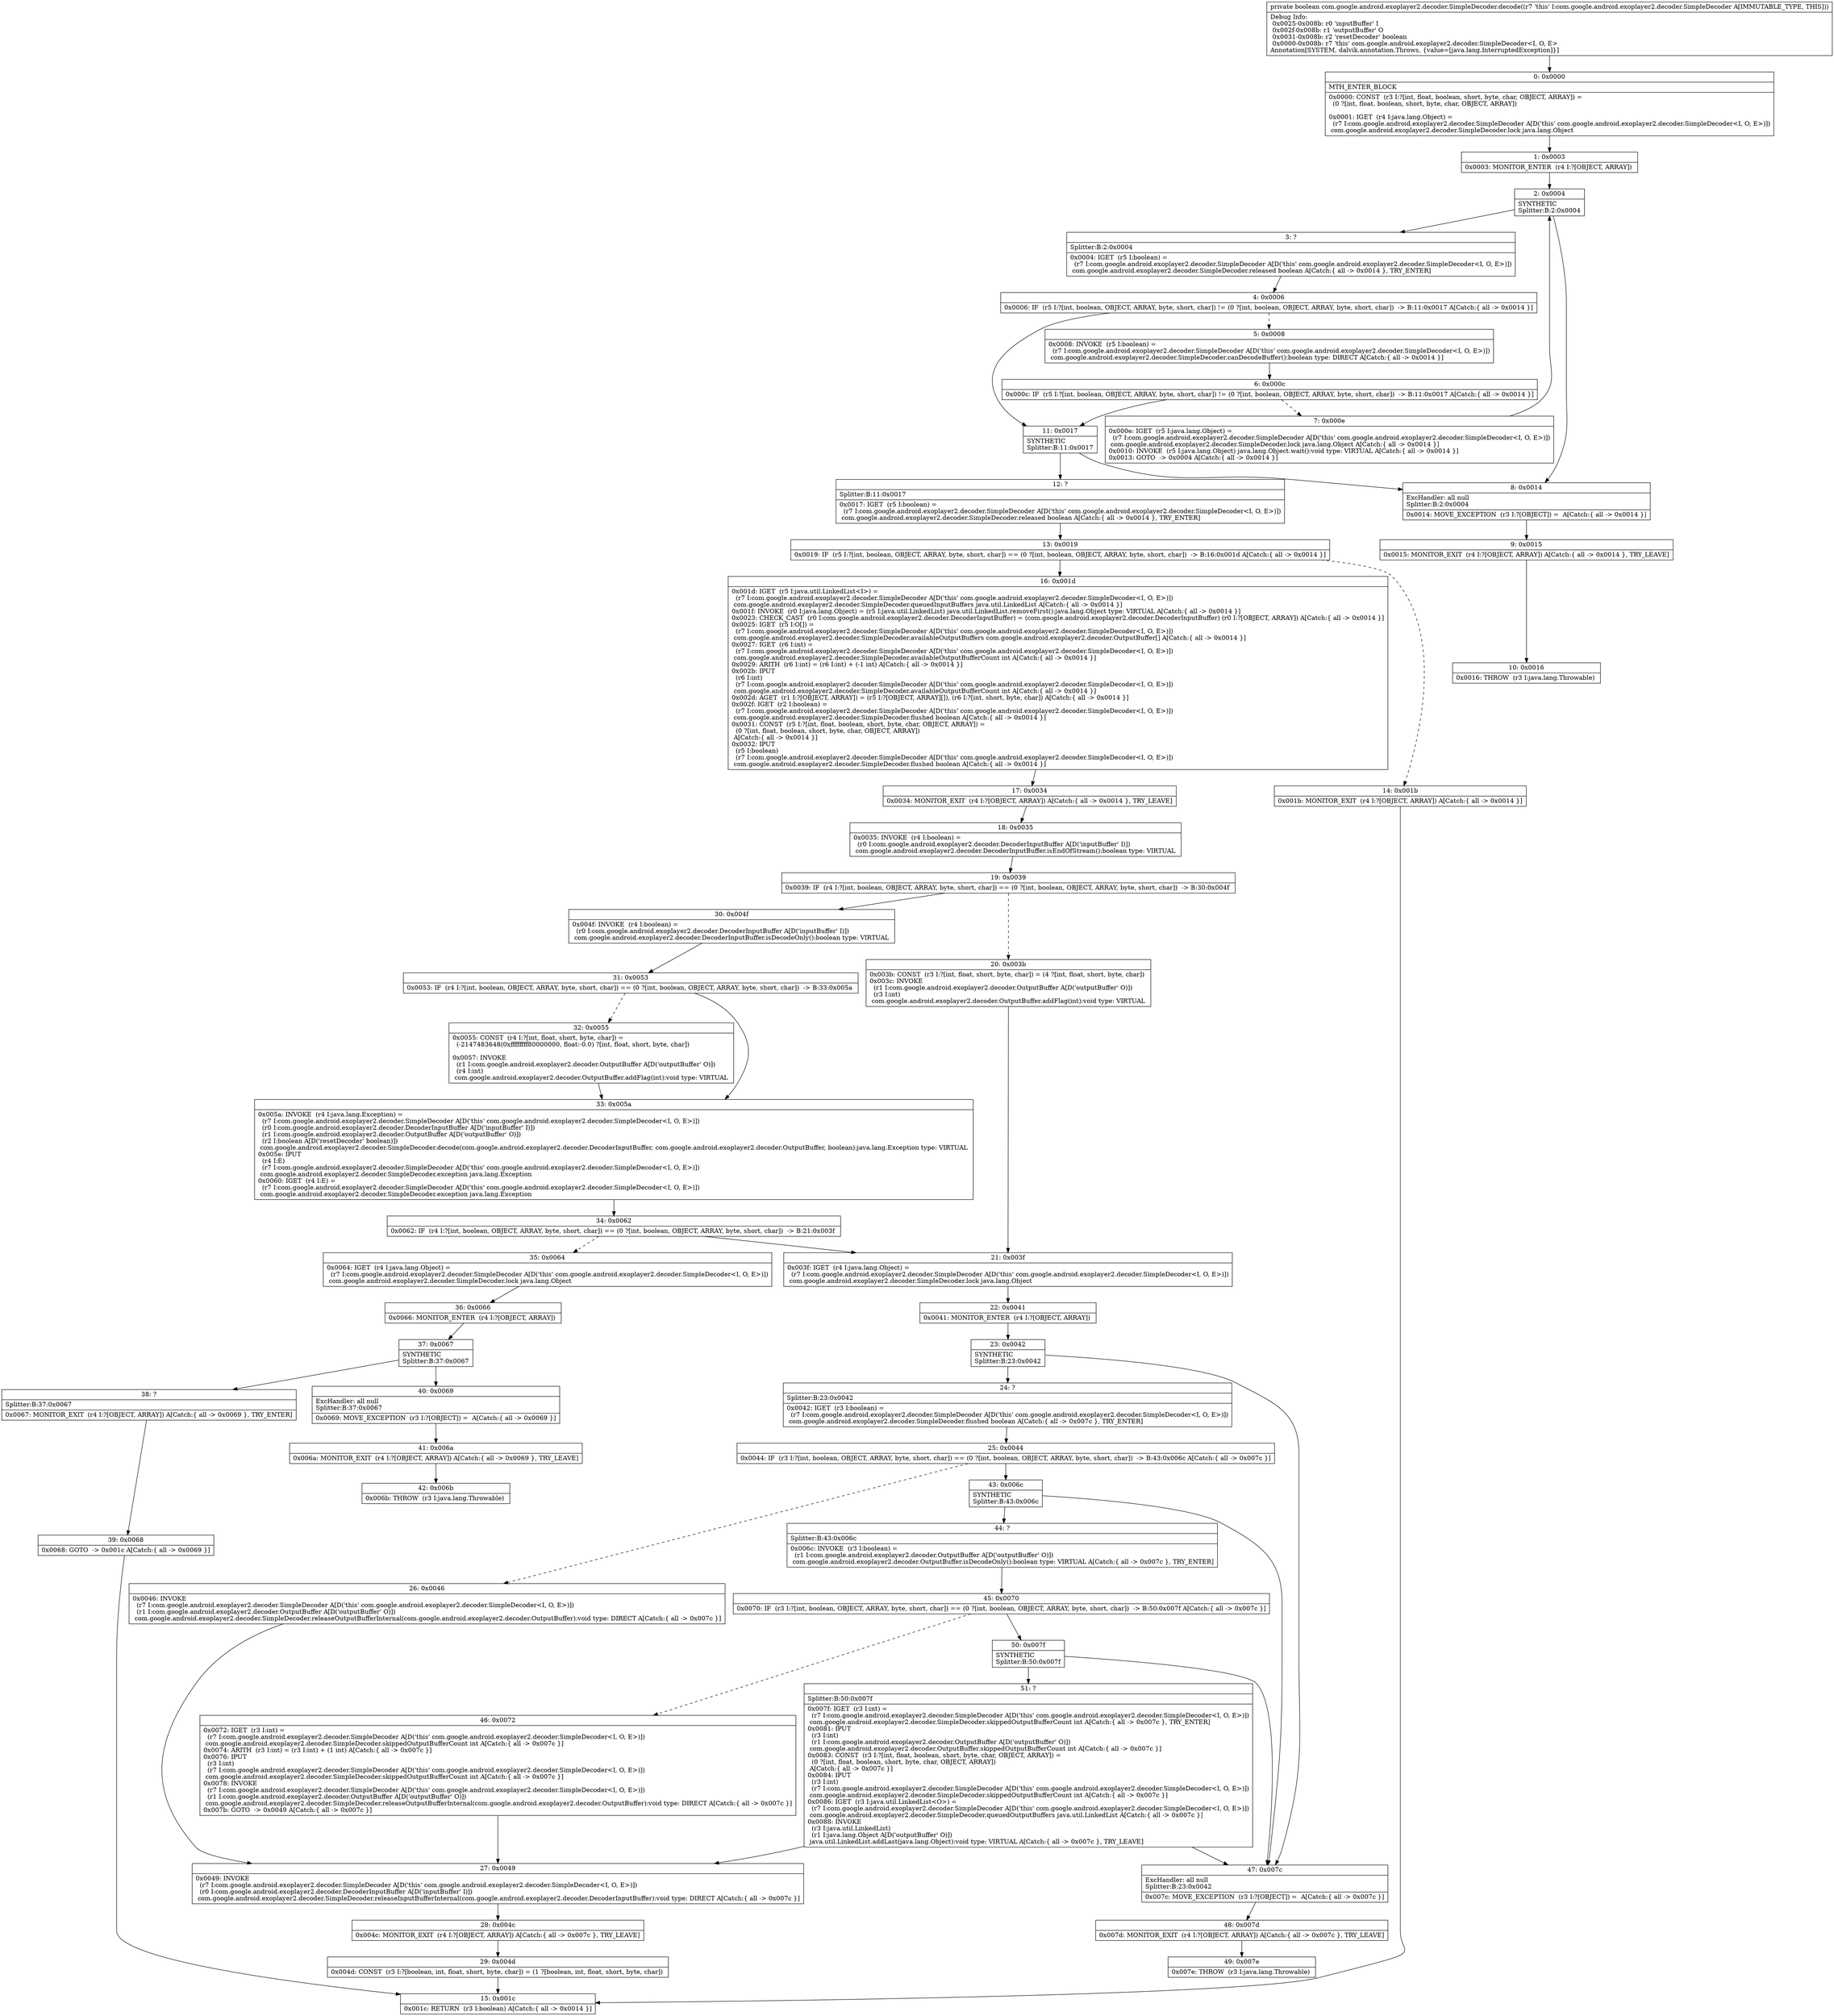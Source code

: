 digraph "CFG forcom.google.android.exoplayer2.decoder.SimpleDecoder.decode()Z" {
Node_0 [shape=record,label="{0\:\ 0x0000|MTH_ENTER_BLOCK\l|0x0000: CONST  (r3 I:?[int, float, boolean, short, byte, char, OBJECT, ARRAY]) = \l  (0 ?[int, float, boolean, short, byte, char, OBJECT, ARRAY])\l \l0x0001: IGET  (r4 I:java.lang.Object) = \l  (r7 I:com.google.android.exoplayer2.decoder.SimpleDecoder A[D('this' com.google.android.exoplayer2.decoder.SimpleDecoder\<I, O, E\>)])\l com.google.android.exoplayer2.decoder.SimpleDecoder.lock java.lang.Object \l}"];
Node_1 [shape=record,label="{1\:\ 0x0003|0x0003: MONITOR_ENTER  (r4 I:?[OBJECT, ARRAY]) \l}"];
Node_2 [shape=record,label="{2\:\ 0x0004|SYNTHETIC\lSplitter:B:2:0x0004\l}"];
Node_3 [shape=record,label="{3\:\ ?|Splitter:B:2:0x0004\l|0x0004: IGET  (r5 I:boolean) = \l  (r7 I:com.google.android.exoplayer2.decoder.SimpleDecoder A[D('this' com.google.android.exoplayer2.decoder.SimpleDecoder\<I, O, E\>)])\l com.google.android.exoplayer2.decoder.SimpleDecoder.released boolean A[Catch:\{ all \-\> 0x0014 \}, TRY_ENTER]\l}"];
Node_4 [shape=record,label="{4\:\ 0x0006|0x0006: IF  (r5 I:?[int, boolean, OBJECT, ARRAY, byte, short, char]) != (0 ?[int, boolean, OBJECT, ARRAY, byte, short, char])  \-\> B:11:0x0017 A[Catch:\{ all \-\> 0x0014 \}]\l}"];
Node_5 [shape=record,label="{5\:\ 0x0008|0x0008: INVOKE  (r5 I:boolean) = \l  (r7 I:com.google.android.exoplayer2.decoder.SimpleDecoder A[D('this' com.google.android.exoplayer2.decoder.SimpleDecoder\<I, O, E\>)])\l com.google.android.exoplayer2.decoder.SimpleDecoder.canDecodeBuffer():boolean type: DIRECT A[Catch:\{ all \-\> 0x0014 \}]\l}"];
Node_6 [shape=record,label="{6\:\ 0x000c|0x000c: IF  (r5 I:?[int, boolean, OBJECT, ARRAY, byte, short, char]) != (0 ?[int, boolean, OBJECT, ARRAY, byte, short, char])  \-\> B:11:0x0017 A[Catch:\{ all \-\> 0x0014 \}]\l}"];
Node_7 [shape=record,label="{7\:\ 0x000e|0x000e: IGET  (r5 I:java.lang.Object) = \l  (r7 I:com.google.android.exoplayer2.decoder.SimpleDecoder A[D('this' com.google.android.exoplayer2.decoder.SimpleDecoder\<I, O, E\>)])\l com.google.android.exoplayer2.decoder.SimpleDecoder.lock java.lang.Object A[Catch:\{ all \-\> 0x0014 \}]\l0x0010: INVOKE  (r5 I:java.lang.Object) java.lang.Object.wait():void type: VIRTUAL A[Catch:\{ all \-\> 0x0014 \}]\l0x0013: GOTO  \-\> 0x0004 A[Catch:\{ all \-\> 0x0014 \}]\l}"];
Node_8 [shape=record,label="{8\:\ 0x0014|ExcHandler: all null\lSplitter:B:2:0x0004\l|0x0014: MOVE_EXCEPTION  (r3 I:?[OBJECT]) =  A[Catch:\{ all \-\> 0x0014 \}]\l}"];
Node_9 [shape=record,label="{9\:\ 0x0015|0x0015: MONITOR_EXIT  (r4 I:?[OBJECT, ARRAY]) A[Catch:\{ all \-\> 0x0014 \}, TRY_LEAVE]\l}"];
Node_10 [shape=record,label="{10\:\ 0x0016|0x0016: THROW  (r3 I:java.lang.Throwable) \l}"];
Node_11 [shape=record,label="{11\:\ 0x0017|SYNTHETIC\lSplitter:B:11:0x0017\l}"];
Node_12 [shape=record,label="{12\:\ ?|Splitter:B:11:0x0017\l|0x0017: IGET  (r5 I:boolean) = \l  (r7 I:com.google.android.exoplayer2.decoder.SimpleDecoder A[D('this' com.google.android.exoplayer2.decoder.SimpleDecoder\<I, O, E\>)])\l com.google.android.exoplayer2.decoder.SimpleDecoder.released boolean A[Catch:\{ all \-\> 0x0014 \}, TRY_ENTER]\l}"];
Node_13 [shape=record,label="{13\:\ 0x0019|0x0019: IF  (r5 I:?[int, boolean, OBJECT, ARRAY, byte, short, char]) == (0 ?[int, boolean, OBJECT, ARRAY, byte, short, char])  \-\> B:16:0x001d A[Catch:\{ all \-\> 0x0014 \}]\l}"];
Node_14 [shape=record,label="{14\:\ 0x001b|0x001b: MONITOR_EXIT  (r4 I:?[OBJECT, ARRAY]) A[Catch:\{ all \-\> 0x0014 \}]\l}"];
Node_15 [shape=record,label="{15\:\ 0x001c|0x001c: RETURN  (r3 I:boolean) A[Catch:\{ all \-\> 0x0014 \}]\l}"];
Node_16 [shape=record,label="{16\:\ 0x001d|0x001d: IGET  (r5 I:java.util.LinkedList\<I\>) = \l  (r7 I:com.google.android.exoplayer2.decoder.SimpleDecoder A[D('this' com.google.android.exoplayer2.decoder.SimpleDecoder\<I, O, E\>)])\l com.google.android.exoplayer2.decoder.SimpleDecoder.queuedInputBuffers java.util.LinkedList A[Catch:\{ all \-\> 0x0014 \}]\l0x001f: INVOKE  (r0 I:java.lang.Object) = (r5 I:java.util.LinkedList) java.util.LinkedList.removeFirst():java.lang.Object type: VIRTUAL A[Catch:\{ all \-\> 0x0014 \}]\l0x0023: CHECK_CAST  (r0 I:com.google.android.exoplayer2.decoder.DecoderInputBuffer) = (com.google.android.exoplayer2.decoder.DecoderInputBuffer) (r0 I:?[OBJECT, ARRAY]) A[Catch:\{ all \-\> 0x0014 \}]\l0x0025: IGET  (r5 I:O[]) = \l  (r7 I:com.google.android.exoplayer2.decoder.SimpleDecoder A[D('this' com.google.android.exoplayer2.decoder.SimpleDecoder\<I, O, E\>)])\l com.google.android.exoplayer2.decoder.SimpleDecoder.availableOutputBuffers com.google.android.exoplayer2.decoder.OutputBuffer[] A[Catch:\{ all \-\> 0x0014 \}]\l0x0027: IGET  (r6 I:int) = \l  (r7 I:com.google.android.exoplayer2.decoder.SimpleDecoder A[D('this' com.google.android.exoplayer2.decoder.SimpleDecoder\<I, O, E\>)])\l com.google.android.exoplayer2.decoder.SimpleDecoder.availableOutputBufferCount int A[Catch:\{ all \-\> 0x0014 \}]\l0x0029: ARITH  (r6 I:int) = (r6 I:int) + (\-1 int) A[Catch:\{ all \-\> 0x0014 \}]\l0x002b: IPUT  \l  (r6 I:int)\l  (r7 I:com.google.android.exoplayer2.decoder.SimpleDecoder A[D('this' com.google.android.exoplayer2.decoder.SimpleDecoder\<I, O, E\>)])\l com.google.android.exoplayer2.decoder.SimpleDecoder.availableOutputBufferCount int A[Catch:\{ all \-\> 0x0014 \}]\l0x002d: AGET  (r1 I:?[OBJECT, ARRAY]) = (r5 I:?[OBJECT, ARRAY][]), (r6 I:?[int, short, byte, char]) A[Catch:\{ all \-\> 0x0014 \}]\l0x002f: IGET  (r2 I:boolean) = \l  (r7 I:com.google.android.exoplayer2.decoder.SimpleDecoder A[D('this' com.google.android.exoplayer2.decoder.SimpleDecoder\<I, O, E\>)])\l com.google.android.exoplayer2.decoder.SimpleDecoder.flushed boolean A[Catch:\{ all \-\> 0x0014 \}]\l0x0031: CONST  (r5 I:?[int, float, boolean, short, byte, char, OBJECT, ARRAY]) = \l  (0 ?[int, float, boolean, short, byte, char, OBJECT, ARRAY])\l A[Catch:\{ all \-\> 0x0014 \}]\l0x0032: IPUT  \l  (r5 I:boolean)\l  (r7 I:com.google.android.exoplayer2.decoder.SimpleDecoder A[D('this' com.google.android.exoplayer2.decoder.SimpleDecoder\<I, O, E\>)])\l com.google.android.exoplayer2.decoder.SimpleDecoder.flushed boolean A[Catch:\{ all \-\> 0x0014 \}]\l}"];
Node_17 [shape=record,label="{17\:\ 0x0034|0x0034: MONITOR_EXIT  (r4 I:?[OBJECT, ARRAY]) A[Catch:\{ all \-\> 0x0014 \}, TRY_LEAVE]\l}"];
Node_18 [shape=record,label="{18\:\ 0x0035|0x0035: INVOKE  (r4 I:boolean) = \l  (r0 I:com.google.android.exoplayer2.decoder.DecoderInputBuffer A[D('inputBuffer' I)])\l com.google.android.exoplayer2.decoder.DecoderInputBuffer.isEndOfStream():boolean type: VIRTUAL \l}"];
Node_19 [shape=record,label="{19\:\ 0x0039|0x0039: IF  (r4 I:?[int, boolean, OBJECT, ARRAY, byte, short, char]) == (0 ?[int, boolean, OBJECT, ARRAY, byte, short, char])  \-\> B:30:0x004f \l}"];
Node_20 [shape=record,label="{20\:\ 0x003b|0x003b: CONST  (r3 I:?[int, float, short, byte, char]) = (4 ?[int, float, short, byte, char]) \l0x003c: INVOKE  \l  (r1 I:com.google.android.exoplayer2.decoder.OutputBuffer A[D('outputBuffer' O)])\l  (r3 I:int)\l com.google.android.exoplayer2.decoder.OutputBuffer.addFlag(int):void type: VIRTUAL \l}"];
Node_21 [shape=record,label="{21\:\ 0x003f|0x003f: IGET  (r4 I:java.lang.Object) = \l  (r7 I:com.google.android.exoplayer2.decoder.SimpleDecoder A[D('this' com.google.android.exoplayer2.decoder.SimpleDecoder\<I, O, E\>)])\l com.google.android.exoplayer2.decoder.SimpleDecoder.lock java.lang.Object \l}"];
Node_22 [shape=record,label="{22\:\ 0x0041|0x0041: MONITOR_ENTER  (r4 I:?[OBJECT, ARRAY]) \l}"];
Node_23 [shape=record,label="{23\:\ 0x0042|SYNTHETIC\lSplitter:B:23:0x0042\l}"];
Node_24 [shape=record,label="{24\:\ ?|Splitter:B:23:0x0042\l|0x0042: IGET  (r3 I:boolean) = \l  (r7 I:com.google.android.exoplayer2.decoder.SimpleDecoder A[D('this' com.google.android.exoplayer2.decoder.SimpleDecoder\<I, O, E\>)])\l com.google.android.exoplayer2.decoder.SimpleDecoder.flushed boolean A[Catch:\{ all \-\> 0x007c \}, TRY_ENTER]\l}"];
Node_25 [shape=record,label="{25\:\ 0x0044|0x0044: IF  (r3 I:?[int, boolean, OBJECT, ARRAY, byte, short, char]) == (0 ?[int, boolean, OBJECT, ARRAY, byte, short, char])  \-\> B:43:0x006c A[Catch:\{ all \-\> 0x007c \}]\l}"];
Node_26 [shape=record,label="{26\:\ 0x0046|0x0046: INVOKE  \l  (r7 I:com.google.android.exoplayer2.decoder.SimpleDecoder A[D('this' com.google.android.exoplayer2.decoder.SimpleDecoder\<I, O, E\>)])\l  (r1 I:com.google.android.exoplayer2.decoder.OutputBuffer A[D('outputBuffer' O)])\l com.google.android.exoplayer2.decoder.SimpleDecoder.releaseOutputBufferInternal(com.google.android.exoplayer2.decoder.OutputBuffer):void type: DIRECT A[Catch:\{ all \-\> 0x007c \}]\l}"];
Node_27 [shape=record,label="{27\:\ 0x0049|0x0049: INVOKE  \l  (r7 I:com.google.android.exoplayer2.decoder.SimpleDecoder A[D('this' com.google.android.exoplayer2.decoder.SimpleDecoder\<I, O, E\>)])\l  (r0 I:com.google.android.exoplayer2.decoder.DecoderInputBuffer A[D('inputBuffer' I)])\l com.google.android.exoplayer2.decoder.SimpleDecoder.releaseInputBufferInternal(com.google.android.exoplayer2.decoder.DecoderInputBuffer):void type: DIRECT A[Catch:\{ all \-\> 0x007c \}]\l}"];
Node_28 [shape=record,label="{28\:\ 0x004c|0x004c: MONITOR_EXIT  (r4 I:?[OBJECT, ARRAY]) A[Catch:\{ all \-\> 0x007c \}, TRY_LEAVE]\l}"];
Node_29 [shape=record,label="{29\:\ 0x004d|0x004d: CONST  (r3 I:?[boolean, int, float, short, byte, char]) = (1 ?[boolean, int, float, short, byte, char]) \l}"];
Node_30 [shape=record,label="{30\:\ 0x004f|0x004f: INVOKE  (r4 I:boolean) = \l  (r0 I:com.google.android.exoplayer2.decoder.DecoderInputBuffer A[D('inputBuffer' I)])\l com.google.android.exoplayer2.decoder.DecoderInputBuffer.isDecodeOnly():boolean type: VIRTUAL \l}"];
Node_31 [shape=record,label="{31\:\ 0x0053|0x0053: IF  (r4 I:?[int, boolean, OBJECT, ARRAY, byte, short, char]) == (0 ?[int, boolean, OBJECT, ARRAY, byte, short, char])  \-\> B:33:0x005a \l}"];
Node_32 [shape=record,label="{32\:\ 0x0055|0x0055: CONST  (r4 I:?[int, float, short, byte, char]) = \l  (\-2147483648(0xffffffff80000000, float:\-0.0) ?[int, float, short, byte, char])\l \l0x0057: INVOKE  \l  (r1 I:com.google.android.exoplayer2.decoder.OutputBuffer A[D('outputBuffer' O)])\l  (r4 I:int)\l com.google.android.exoplayer2.decoder.OutputBuffer.addFlag(int):void type: VIRTUAL \l}"];
Node_33 [shape=record,label="{33\:\ 0x005a|0x005a: INVOKE  (r4 I:java.lang.Exception) = \l  (r7 I:com.google.android.exoplayer2.decoder.SimpleDecoder A[D('this' com.google.android.exoplayer2.decoder.SimpleDecoder\<I, O, E\>)])\l  (r0 I:com.google.android.exoplayer2.decoder.DecoderInputBuffer A[D('inputBuffer' I)])\l  (r1 I:com.google.android.exoplayer2.decoder.OutputBuffer A[D('outputBuffer' O)])\l  (r2 I:boolean A[D('resetDecoder' boolean)])\l com.google.android.exoplayer2.decoder.SimpleDecoder.decode(com.google.android.exoplayer2.decoder.DecoderInputBuffer, com.google.android.exoplayer2.decoder.OutputBuffer, boolean):java.lang.Exception type: VIRTUAL \l0x005e: IPUT  \l  (r4 I:E)\l  (r7 I:com.google.android.exoplayer2.decoder.SimpleDecoder A[D('this' com.google.android.exoplayer2.decoder.SimpleDecoder\<I, O, E\>)])\l com.google.android.exoplayer2.decoder.SimpleDecoder.exception java.lang.Exception \l0x0060: IGET  (r4 I:E) = \l  (r7 I:com.google.android.exoplayer2.decoder.SimpleDecoder A[D('this' com.google.android.exoplayer2.decoder.SimpleDecoder\<I, O, E\>)])\l com.google.android.exoplayer2.decoder.SimpleDecoder.exception java.lang.Exception \l}"];
Node_34 [shape=record,label="{34\:\ 0x0062|0x0062: IF  (r4 I:?[int, boolean, OBJECT, ARRAY, byte, short, char]) == (0 ?[int, boolean, OBJECT, ARRAY, byte, short, char])  \-\> B:21:0x003f \l}"];
Node_35 [shape=record,label="{35\:\ 0x0064|0x0064: IGET  (r4 I:java.lang.Object) = \l  (r7 I:com.google.android.exoplayer2.decoder.SimpleDecoder A[D('this' com.google.android.exoplayer2.decoder.SimpleDecoder\<I, O, E\>)])\l com.google.android.exoplayer2.decoder.SimpleDecoder.lock java.lang.Object \l}"];
Node_36 [shape=record,label="{36\:\ 0x0066|0x0066: MONITOR_ENTER  (r4 I:?[OBJECT, ARRAY]) \l}"];
Node_37 [shape=record,label="{37\:\ 0x0067|SYNTHETIC\lSplitter:B:37:0x0067\l}"];
Node_38 [shape=record,label="{38\:\ ?|Splitter:B:37:0x0067\l|0x0067: MONITOR_EXIT  (r4 I:?[OBJECT, ARRAY]) A[Catch:\{ all \-\> 0x0069 \}, TRY_ENTER]\l}"];
Node_39 [shape=record,label="{39\:\ 0x0068|0x0068: GOTO  \-\> 0x001c A[Catch:\{ all \-\> 0x0069 \}]\l}"];
Node_40 [shape=record,label="{40\:\ 0x0069|ExcHandler: all null\lSplitter:B:37:0x0067\l|0x0069: MOVE_EXCEPTION  (r3 I:?[OBJECT]) =  A[Catch:\{ all \-\> 0x0069 \}]\l}"];
Node_41 [shape=record,label="{41\:\ 0x006a|0x006a: MONITOR_EXIT  (r4 I:?[OBJECT, ARRAY]) A[Catch:\{ all \-\> 0x0069 \}, TRY_LEAVE]\l}"];
Node_42 [shape=record,label="{42\:\ 0x006b|0x006b: THROW  (r3 I:java.lang.Throwable) \l}"];
Node_43 [shape=record,label="{43\:\ 0x006c|SYNTHETIC\lSplitter:B:43:0x006c\l}"];
Node_44 [shape=record,label="{44\:\ ?|Splitter:B:43:0x006c\l|0x006c: INVOKE  (r3 I:boolean) = \l  (r1 I:com.google.android.exoplayer2.decoder.OutputBuffer A[D('outputBuffer' O)])\l com.google.android.exoplayer2.decoder.OutputBuffer.isDecodeOnly():boolean type: VIRTUAL A[Catch:\{ all \-\> 0x007c \}, TRY_ENTER]\l}"];
Node_45 [shape=record,label="{45\:\ 0x0070|0x0070: IF  (r3 I:?[int, boolean, OBJECT, ARRAY, byte, short, char]) == (0 ?[int, boolean, OBJECT, ARRAY, byte, short, char])  \-\> B:50:0x007f A[Catch:\{ all \-\> 0x007c \}]\l}"];
Node_46 [shape=record,label="{46\:\ 0x0072|0x0072: IGET  (r3 I:int) = \l  (r7 I:com.google.android.exoplayer2.decoder.SimpleDecoder A[D('this' com.google.android.exoplayer2.decoder.SimpleDecoder\<I, O, E\>)])\l com.google.android.exoplayer2.decoder.SimpleDecoder.skippedOutputBufferCount int A[Catch:\{ all \-\> 0x007c \}]\l0x0074: ARITH  (r3 I:int) = (r3 I:int) + (1 int) A[Catch:\{ all \-\> 0x007c \}]\l0x0076: IPUT  \l  (r3 I:int)\l  (r7 I:com.google.android.exoplayer2.decoder.SimpleDecoder A[D('this' com.google.android.exoplayer2.decoder.SimpleDecoder\<I, O, E\>)])\l com.google.android.exoplayer2.decoder.SimpleDecoder.skippedOutputBufferCount int A[Catch:\{ all \-\> 0x007c \}]\l0x0078: INVOKE  \l  (r7 I:com.google.android.exoplayer2.decoder.SimpleDecoder A[D('this' com.google.android.exoplayer2.decoder.SimpleDecoder\<I, O, E\>)])\l  (r1 I:com.google.android.exoplayer2.decoder.OutputBuffer A[D('outputBuffer' O)])\l com.google.android.exoplayer2.decoder.SimpleDecoder.releaseOutputBufferInternal(com.google.android.exoplayer2.decoder.OutputBuffer):void type: DIRECT A[Catch:\{ all \-\> 0x007c \}]\l0x007b: GOTO  \-\> 0x0049 A[Catch:\{ all \-\> 0x007c \}]\l}"];
Node_47 [shape=record,label="{47\:\ 0x007c|ExcHandler: all null\lSplitter:B:23:0x0042\l|0x007c: MOVE_EXCEPTION  (r3 I:?[OBJECT]) =  A[Catch:\{ all \-\> 0x007c \}]\l}"];
Node_48 [shape=record,label="{48\:\ 0x007d|0x007d: MONITOR_EXIT  (r4 I:?[OBJECT, ARRAY]) A[Catch:\{ all \-\> 0x007c \}, TRY_LEAVE]\l}"];
Node_49 [shape=record,label="{49\:\ 0x007e|0x007e: THROW  (r3 I:java.lang.Throwable) \l}"];
Node_50 [shape=record,label="{50\:\ 0x007f|SYNTHETIC\lSplitter:B:50:0x007f\l}"];
Node_51 [shape=record,label="{51\:\ ?|Splitter:B:50:0x007f\l|0x007f: IGET  (r3 I:int) = \l  (r7 I:com.google.android.exoplayer2.decoder.SimpleDecoder A[D('this' com.google.android.exoplayer2.decoder.SimpleDecoder\<I, O, E\>)])\l com.google.android.exoplayer2.decoder.SimpleDecoder.skippedOutputBufferCount int A[Catch:\{ all \-\> 0x007c \}, TRY_ENTER]\l0x0081: IPUT  \l  (r3 I:int)\l  (r1 I:com.google.android.exoplayer2.decoder.OutputBuffer A[D('outputBuffer' O)])\l com.google.android.exoplayer2.decoder.OutputBuffer.skippedOutputBufferCount int A[Catch:\{ all \-\> 0x007c \}]\l0x0083: CONST  (r3 I:?[int, float, boolean, short, byte, char, OBJECT, ARRAY]) = \l  (0 ?[int, float, boolean, short, byte, char, OBJECT, ARRAY])\l A[Catch:\{ all \-\> 0x007c \}]\l0x0084: IPUT  \l  (r3 I:int)\l  (r7 I:com.google.android.exoplayer2.decoder.SimpleDecoder A[D('this' com.google.android.exoplayer2.decoder.SimpleDecoder\<I, O, E\>)])\l com.google.android.exoplayer2.decoder.SimpleDecoder.skippedOutputBufferCount int A[Catch:\{ all \-\> 0x007c \}]\l0x0086: IGET  (r3 I:java.util.LinkedList\<O\>) = \l  (r7 I:com.google.android.exoplayer2.decoder.SimpleDecoder A[D('this' com.google.android.exoplayer2.decoder.SimpleDecoder\<I, O, E\>)])\l com.google.android.exoplayer2.decoder.SimpleDecoder.queuedOutputBuffers java.util.LinkedList A[Catch:\{ all \-\> 0x007c \}]\l0x0088: INVOKE  \l  (r3 I:java.util.LinkedList)\l  (r1 I:java.lang.Object A[D('outputBuffer' O)])\l java.util.LinkedList.addLast(java.lang.Object):void type: VIRTUAL A[Catch:\{ all \-\> 0x007c \}, TRY_LEAVE]\l}"];
MethodNode[shape=record,label="{private boolean com.google.android.exoplayer2.decoder.SimpleDecoder.decode((r7 'this' I:com.google.android.exoplayer2.decoder.SimpleDecoder A[IMMUTABLE_TYPE, THIS]))  | Debug Info:\l  0x0025\-0x008b: r0 'inputBuffer' I\l  0x002f\-0x008b: r1 'outputBuffer' O\l  0x0031\-0x008b: r2 'resetDecoder' boolean\l  0x0000\-0x008b: r7 'this' com.google.android.exoplayer2.decoder.SimpleDecoder\<I, O, E\>\lAnnotation[SYSTEM, dalvik.annotation.Throws, \{value=[java.lang.InterruptedException]\}]\l}"];
MethodNode -> Node_0;
Node_0 -> Node_1;
Node_1 -> Node_2;
Node_2 -> Node_3;
Node_2 -> Node_8;
Node_3 -> Node_4;
Node_4 -> Node_5[style=dashed];
Node_4 -> Node_11;
Node_5 -> Node_6;
Node_6 -> Node_7[style=dashed];
Node_6 -> Node_11;
Node_7 -> Node_2;
Node_8 -> Node_9;
Node_9 -> Node_10;
Node_11 -> Node_12;
Node_11 -> Node_8;
Node_12 -> Node_13;
Node_13 -> Node_14[style=dashed];
Node_13 -> Node_16;
Node_14 -> Node_15;
Node_16 -> Node_17;
Node_17 -> Node_18;
Node_18 -> Node_19;
Node_19 -> Node_20[style=dashed];
Node_19 -> Node_30;
Node_20 -> Node_21;
Node_21 -> Node_22;
Node_22 -> Node_23;
Node_23 -> Node_24;
Node_23 -> Node_47;
Node_24 -> Node_25;
Node_25 -> Node_26[style=dashed];
Node_25 -> Node_43;
Node_26 -> Node_27;
Node_27 -> Node_28;
Node_28 -> Node_29;
Node_29 -> Node_15;
Node_30 -> Node_31;
Node_31 -> Node_32[style=dashed];
Node_31 -> Node_33;
Node_32 -> Node_33;
Node_33 -> Node_34;
Node_34 -> Node_21;
Node_34 -> Node_35[style=dashed];
Node_35 -> Node_36;
Node_36 -> Node_37;
Node_37 -> Node_38;
Node_37 -> Node_40;
Node_38 -> Node_39;
Node_39 -> Node_15;
Node_40 -> Node_41;
Node_41 -> Node_42;
Node_43 -> Node_44;
Node_43 -> Node_47;
Node_44 -> Node_45;
Node_45 -> Node_46[style=dashed];
Node_45 -> Node_50;
Node_46 -> Node_27;
Node_47 -> Node_48;
Node_48 -> Node_49;
Node_50 -> Node_51;
Node_50 -> Node_47;
Node_51 -> Node_47;
Node_51 -> Node_27;
}

